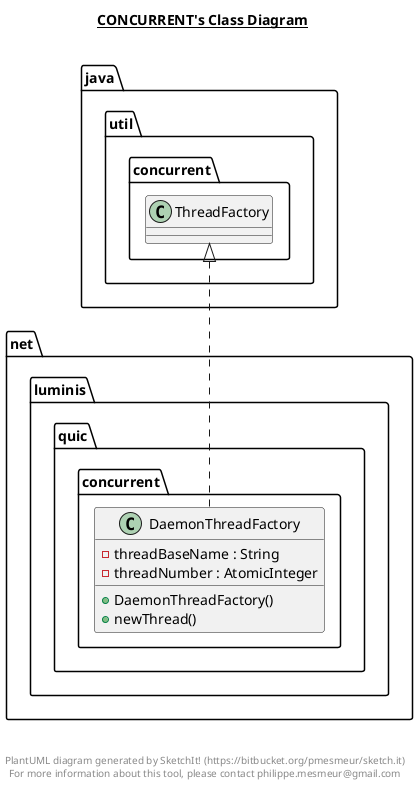 @startuml

title __CONCURRENT's Class Diagram__\n

  namespace net.luminis.quic {
    namespace concurrent {
      class net.luminis.quic.concurrent.DaemonThreadFactory {
          - threadBaseName : String
          - threadNumber : AtomicInteger
          + DaemonThreadFactory()
          + newThread()
      }
    }
  }
  

  net.luminis.quic.concurrent.DaemonThreadFactory .up.|> java.util.concurrent.ThreadFactory


right footer


PlantUML diagram generated by SketchIt! (https://bitbucket.org/pmesmeur/sketch.it)
For more information about this tool, please contact philippe.mesmeur@gmail.com
endfooter

@enduml
